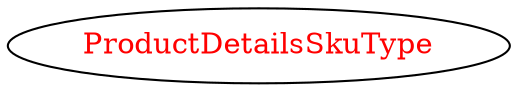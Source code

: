digraph dependencyGraph {
 concentrate=true;
 ranksep="2.0";
 rankdir="LR"; 
 splines="ortho";
"ProductDetailsSkuType" [fontcolor="red"];
}